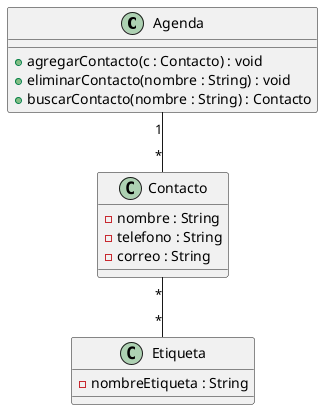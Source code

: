 @startuml

class Agenda{
    +agregarContacto(c : Contacto) : void
    +eliminarContacto(nombre : String) : void
    +buscarContacto(nombre : String) : Contacto
}

class Contacto{
    -nombre : String
    -telefono : String
    -correo : String
}

class Etiqueta{
    -nombreEtiqueta : String
}


Contacto "*" -- "*" Etiqueta
Agenda "1" -- "*" Contacto

@enduml